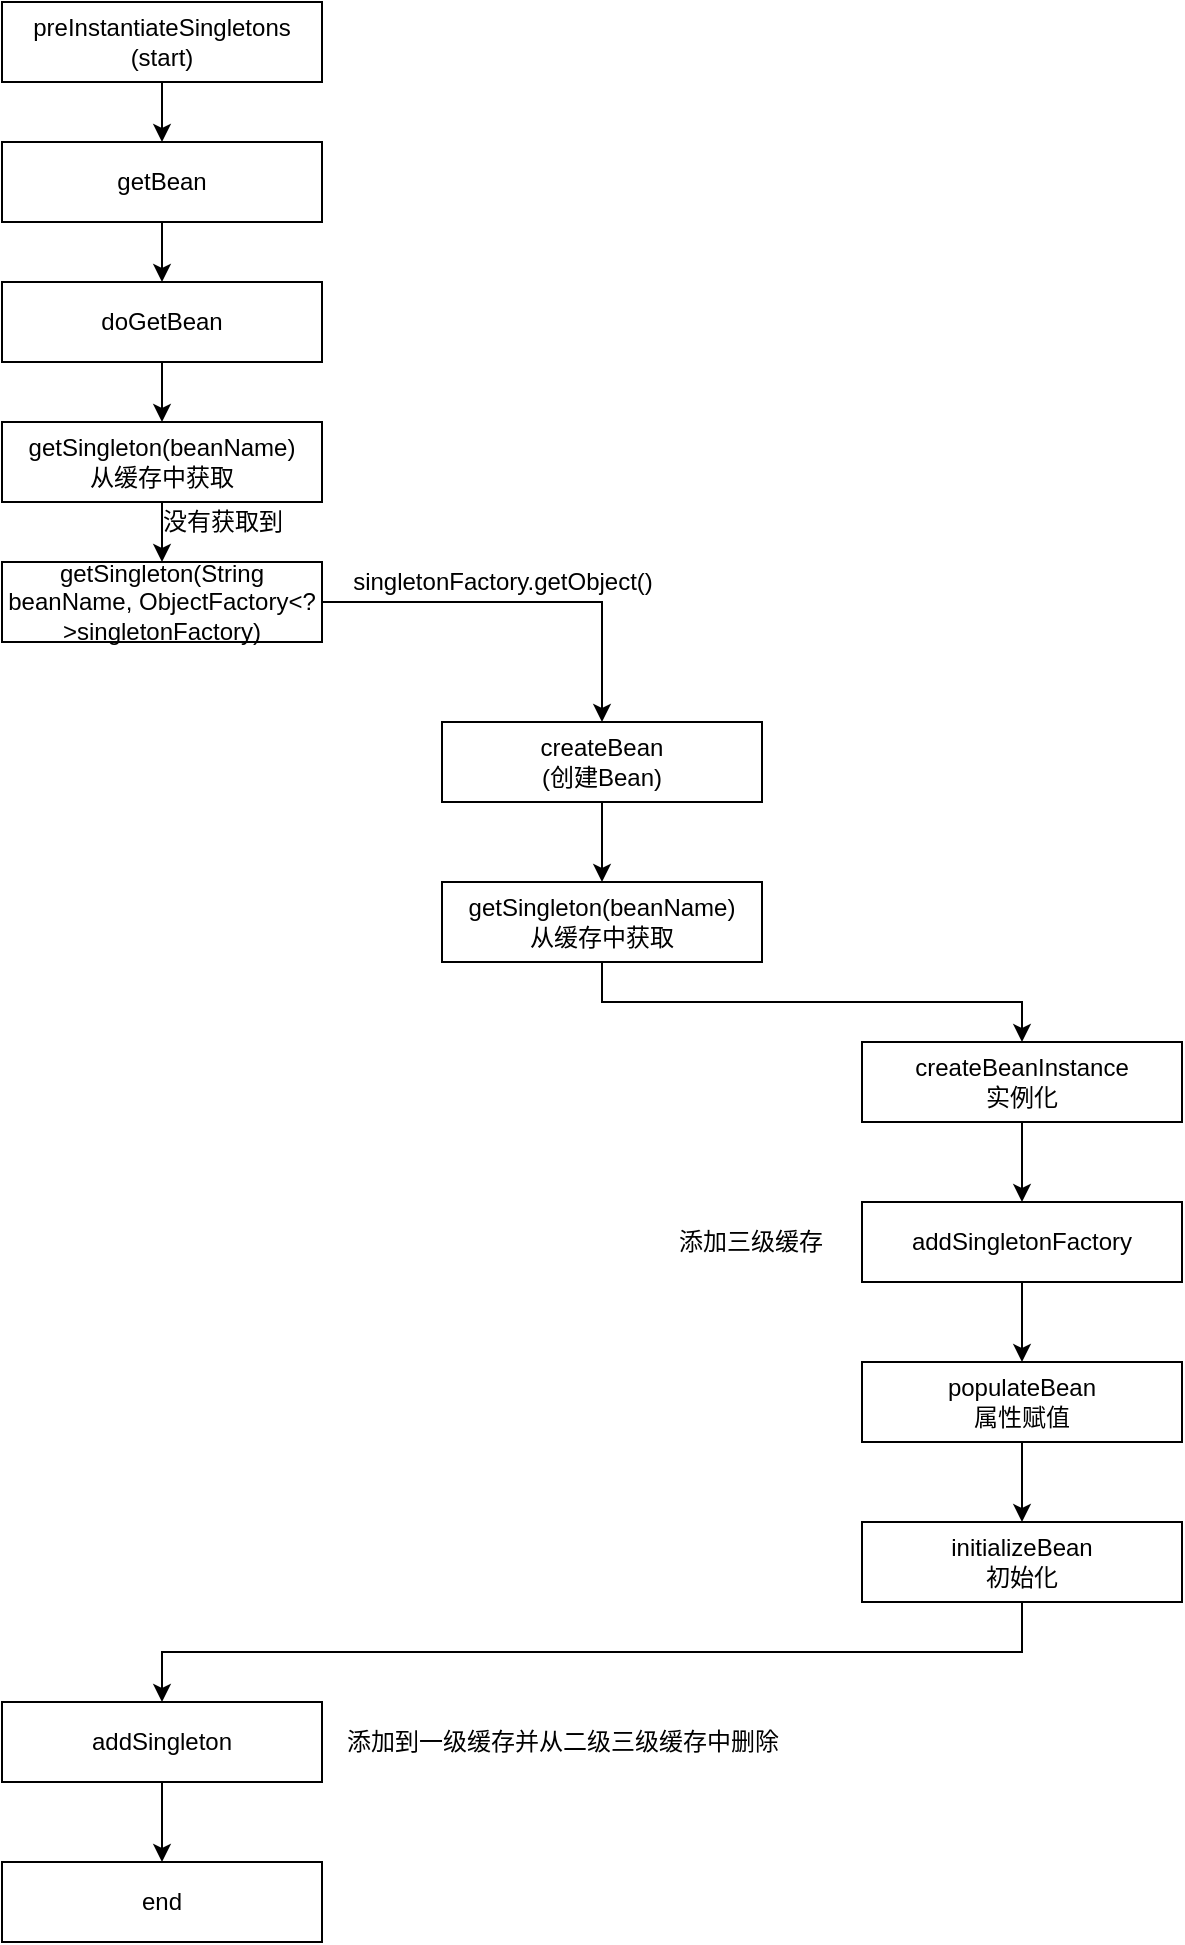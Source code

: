 <mxfile version="16.6.6" type="github">
  <diagram id="oaYQQ9bUMsgETfA-TNZy" name="Page-1">
    <mxGraphModel dx="1038" dy="547" grid="1" gridSize="10" guides="1" tooltips="1" connect="1" arrows="1" fold="1" page="1" pageScale="1" pageWidth="827" pageHeight="1169" math="0" shadow="0">
      <root>
        <mxCell id="0" />
        <mxCell id="1" parent="0" />
        <mxCell id="Chv10t5KYAwx35Hi3Loh-7" style="edgeStyle=orthogonalEdgeStyle;rounded=0;orthogonalLoop=1;jettySize=auto;html=1;exitX=0.5;exitY=1;exitDx=0;exitDy=0;entryX=0.5;entryY=0;entryDx=0;entryDy=0;" edge="1" parent="1" source="Chv10t5KYAwx35Hi3Loh-1" target="Chv10t5KYAwx35Hi3Loh-3">
          <mxGeometry relative="1" as="geometry" />
        </mxCell>
        <mxCell id="Chv10t5KYAwx35Hi3Loh-1" value="preInstantiateSingletons&lt;br&gt;(start)" style="rounded=0;whiteSpace=wrap;html=1;" vertex="1" parent="1">
          <mxGeometry x="40" y="20" width="160" height="40" as="geometry" />
        </mxCell>
        <mxCell id="Chv10t5KYAwx35Hi3Loh-8" style="edgeStyle=orthogonalEdgeStyle;rounded=0;orthogonalLoop=1;jettySize=auto;html=1;exitX=0.5;exitY=1;exitDx=0;exitDy=0;entryX=0.5;entryY=0;entryDx=0;entryDy=0;" edge="1" parent="1" source="Chv10t5KYAwx35Hi3Loh-3" target="Chv10t5KYAwx35Hi3Loh-4">
          <mxGeometry relative="1" as="geometry" />
        </mxCell>
        <mxCell id="Chv10t5KYAwx35Hi3Loh-3" value="getBean" style="rounded=0;whiteSpace=wrap;html=1;" vertex="1" parent="1">
          <mxGeometry x="40" y="90" width="160" height="40" as="geometry" />
        </mxCell>
        <mxCell id="Chv10t5KYAwx35Hi3Loh-33" style="edgeStyle=orthogonalEdgeStyle;rounded=0;orthogonalLoop=1;jettySize=auto;html=1;exitX=0.5;exitY=1;exitDx=0;exitDy=0;entryX=0.5;entryY=0;entryDx=0;entryDy=0;" edge="1" parent="1" source="Chv10t5KYAwx35Hi3Loh-4" target="Chv10t5KYAwx35Hi3Loh-9">
          <mxGeometry relative="1" as="geometry" />
        </mxCell>
        <mxCell id="Chv10t5KYAwx35Hi3Loh-4" value="doGetBean" style="rounded=0;whiteSpace=wrap;html=1;" vertex="1" parent="1">
          <mxGeometry x="40" y="160" width="160" height="40" as="geometry" />
        </mxCell>
        <mxCell id="Chv10t5KYAwx35Hi3Loh-11" style="edgeStyle=orthogonalEdgeStyle;rounded=0;orthogonalLoop=1;jettySize=auto;html=1;exitX=0.5;exitY=1;exitDx=0;exitDy=0;entryX=0.5;entryY=0;entryDx=0;entryDy=0;" edge="1" parent="1" source="Chv10t5KYAwx35Hi3Loh-9" target="Chv10t5KYAwx35Hi3Loh-10">
          <mxGeometry relative="1" as="geometry" />
        </mxCell>
        <mxCell id="Chv10t5KYAwx35Hi3Loh-9" value="getSingleton(beanName)&lt;br&gt;从缓存中获取" style="rounded=0;whiteSpace=wrap;html=1;" vertex="1" parent="1">
          <mxGeometry x="40" y="230" width="160" height="40" as="geometry" />
        </mxCell>
        <mxCell id="Chv10t5KYAwx35Hi3Loh-21" style="edgeStyle=orthogonalEdgeStyle;rounded=0;orthogonalLoop=1;jettySize=auto;html=1;exitX=1;exitY=0.5;exitDx=0;exitDy=0;" edge="1" parent="1" source="Chv10t5KYAwx35Hi3Loh-10" target="Chv10t5KYAwx35Hi3Loh-14">
          <mxGeometry relative="1" as="geometry" />
        </mxCell>
        <mxCell id="Chv10t5KYAwx35Hi3Loh-10" value="getSingleton(String beanName, ObjectFactory&amp;lt;?&amp;gt;singletonFactory)" style="rounded=0;whiteSpace=wrap;html=1;" vertex="1" parent="1">
          <mxGeometry x="40" y="300" width="160" height="40" as="geometry" />
        </mxCell>
        <mxCell id="Chv10t5KYAwx35Hi3Loh-12" value="没有获取到" style="text;html=1;align=center;verticalAlign=middle;resizable=0;points=[];autosize=1;strokeColor=none;fillColor=none;" vertex="1" parent="1">
          <mxGeometry x="110" y="270" width="80" height="20" as="geometry" />
        </mxCell>
        <mxCell id="Chv10t5KYAwx35Hi3Loh-23" style="edgeStyle=orthogonalEdgeStyle;rounded=0;orthogonalLoop=1;jettySize=auto;html=1;exitX=0.5;exitY=1;exitDx=0;exitDy=0;" edge="1" parent="1" source="Chv10t5KYAwx35Hi3Loh-14" target="Chv10t5KYAwx35Hi3Loh-15">
          <mxGeometry relative="1" as="geometry" />
        </mxCell>
        <mxCell id="Chv10t5KYAwx35Hi3Loh-14" value="createBean&lt;br&gt;(创建Bean)" style="rounded=0;whiteSpace=wrap;html=1;" vertex="1" parent="1">
          <mxGeometry x="260" y="380" width="160" height="40" as="geometry" />
        </mxCell>
        <mxCell id="Chv10t5KYAwx35Hi3Loh-24" style="edgeStyle=orthogonalEdgeStyle;rounded=0;orthogonalLoop=1;jettySize=auto;html=1;exitX=0.5;exitY=1;exitDx=0;exitDy=0;" edge="1" parent="1" source="Chv10t5KYAwx35Hi3Loh-15" target="Chv10t5KYAwx35Hi3Loh-16">
          <mxGeometry relative="1" as="geometry" />
        </mxCell>
        <mxCell id="Chv10t5KYAwx35Hi3Loh-15" value="getSingleton(beanName)&lt;br&gt;从缓存中获取" style="rounded=0;whiteSpace=wrap;html=1;" vertex="1" parent="1">
          <mxGeometry x="260" y="460" width="160" height="40" as="geometry" />
        </mxCell>
        <mxCell id="Chv10t5KYAwx35Hi3Loh-34" style="edgeStyle=orthogonalEdgeStyle;rounded=0;orthogonalLoop=1;jettySize=auto;html=1;exitX=0.5;exitY=1;exitDx=0;exitDy=0;entryX=0.5;entryY=0;entryDx=0;entryDy=0;" edge="1" parent="1" source="Chv10t5KYAwx35Hi3Loh-16" target="Chv10t5KYAwx35Hi3Loh-17">
          <mxGeometry relative="1" as="geometry" />
        </mxCell>
        <mxCell id="Chv10t5KYAwx35Hi3Loh-16" value="createBeanInstance&lt;br&gt;实例化" style="rounded=0;whiteSpace=wrap;html=1;" vertex="1" parent="1">
          <mxGeometry x="470" y="540" width="160" height="40" as="geometry" />
        </mxCell>
        <mxCell id="Chv10t5KYAwx35Hi3Loh-35" style="edgeStyle=orthogonalEdgeStyle;rounded=0;orthogonalLoop=1;jettySize=auto;html=1;exitX=0.5;exitY=1;exitDx=0;exitDy=0;entryX=0.5;entryY=0;entryDx=0;entryDy=0;" edge="1" parent="1" source="Chv10t5KYAwx35Hi3Loh-17" target="Chv10t5KYAwx35Hi3Loh-18">
          <mxGeometry relative="1" as="geometry" />
        </mxCell>
        <mxCell id="Chv10t5KYAwx35Hi3Loh-17" value="addSingletonFactory" style="rounded=0;whiteSpace=wrap;html=1;" vertex="1" parent="1">
          <mxGeometry x="470" y="620" width="160" height="40" as="geometry" />
        </mxCell>
        <mxCell id="Chv10t5KYAwx35Hi3Loh-36" style="edgeStyle=orthogonalEdgeStyle;rounded=0;orthogonalLoop=1;jettySize=auto;html=1;exitX=0.5;exitY=1;exitDx=0;exitDy=0;entryX=0.5;entryY=0;entryDx=0;entryDy=0;" edge="1" parent="1" source="Chv10t5KYAwx35Hi3Loh-18" target="Chv10t5KYAwx35Hi3Loh-20">
          <mxGeometry relative="1" as="geometry" />
        </mxCell>
        <mxCell id="Chv10t5KYAwx35Hi3Loh-18" value="populateBean&lt;br&gt;属性赋值" style="rounded=0;whiteSpace=wrap;html=1;" vertex="1" parent="1">
          <mxGeometry x="470" y="700" width="160" height="40" as="geometry" />
        </mxCell>
        <mxCell id="Chv10t5KYAwx35Hi3Loh-26" style="edgeStyle=orthogonalEdgeStyle;rounded=0;orthogonalLoop=1;jettySize=auto;html=1;exitX=0.5;exitY=1;exitDx=0;exitDy=0;" edge="1" parent="1" source="Chv10t5KYAwx35Hi3Loh-20" target="Chv10t5KYAwx35Hi3Loh-25">
          <mxGeometry relative="1" as="geometry" />
        </mxCell>
        <mxCell id="Chv10t5KYAwx35Hi3Loh-20" value="initializeBean&lt;br&gt;初始化" style="rounded=0;whiteSpace=wrap;html=1;" vertex="1" parent="1">
          <mxGeometry x="470" y="780" width="160" height="40" as="geometry" />
        </mxCell>
        <mxCell id="Chv10t5KYAwx35Hi3Loh-22" value="singletonFactory.getObject()" style="text;html=1;align=center;verticalAlign=middle;resizable=0;points=[];autosize=1;strokeColor=none;fillColor=none;" vertex="1" parent="1">
          <mxGeometry x="205" y="300" width="170" height="20" as="geometry" />
        </mxCell>
        <mxCell id="Chv10t5KYAwx35Hi3Loh-28" style="edgeStyle=orthogonalEdgeStyle;rounded=0;orthogonalLoop=1;jettySize=auto;html=1;exitX=0.5;exitY=1;exitDx=0;exitDy=0;entryX=0.5;entryY=0;entryDx=0;entryDy=0;" edge="1" parent="1" source="Chv10t5KYAwx35Hi3Loh-25" target="Chv10t5KYAwx35Hi3Loh-27">
          <mxGeometry relative="1" as="geometry" />
        </mxCell>
        <mxCell id="Chv10t5KYAwx35Hi3Loh-25" value="addSingleton" style="rounded=0;whiteSpace=wrap;html=1;" vertex="1" parent="1">
          <mxGeometry x="40" y="870" width="160" height="40" as="geometry" />
        </mxCell>
        <mxCell id="Chv10t5KYAwx35Hi3Loh-27" value="end" style="rounded=0;whiteSpace=wrap;html=1;" vertex="1" parent="1">
          <mxGeometry x="40" y="950" width="160" height="40" as="geometry" />
        </mxCell>
        <mxCell id="Chv10t5KYAwx35Hi3Loh-31" value="添加到一级缓存并从二级三级缓存中删除" style="text;html=1;align=center;verticalAlign=middle;resizable=0;points=[];autosize=1;strokeColor=none;fillColor=none;" vertex="1" parent="1">
          <mxGeometry x="205" y="880" width="230" height="20" as="geometry" />
        </mxCell>
        <mxCell id="Chv10t5KYAwx35Hi3Loh-32" value="添加三级缓存" style="text;html=1;align=center;verticalAlign=middle;resizable=0;points=[];autosize=1;strokeColor=none;fillColor=none;" vertex="1" parent="1">
          <mxGeometry x="369" y="630" width="90" height="20" as="geometry" />
        </mxCell>
      </root>
    </mxGraphModel>
  </diagram>
</mxfile>
